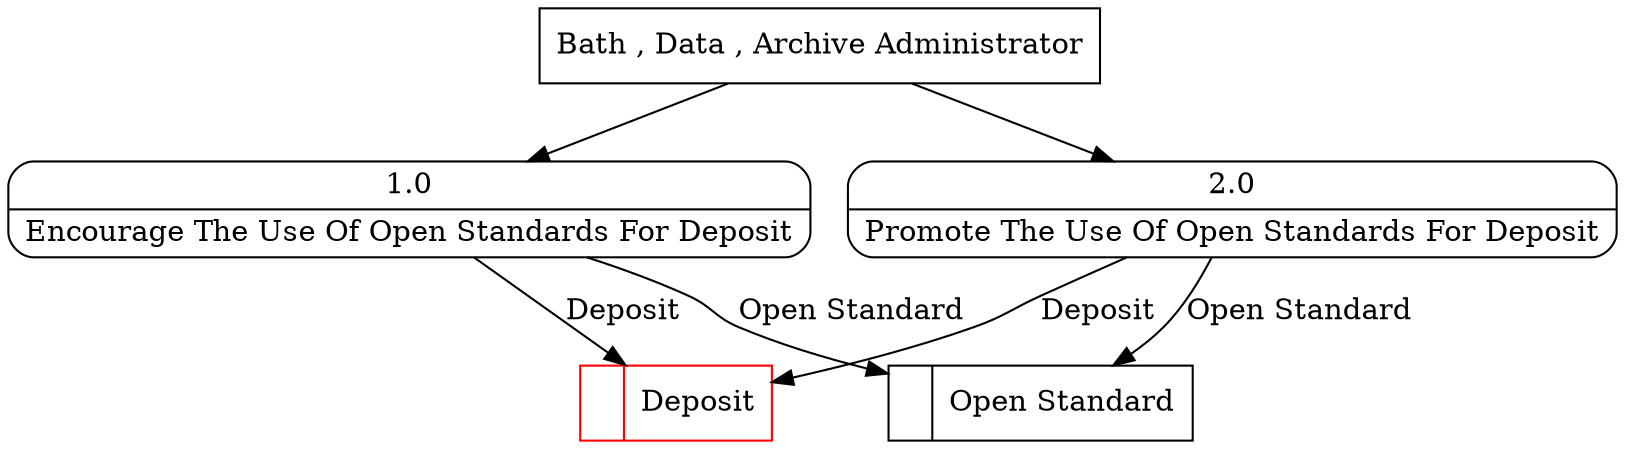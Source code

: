 digraph dfd2{ 
node[shape=record]
200 [label="<f0>  |<f1> Deposit " color=red];
201 [label="<f0>  |<f1> Open Standard " ];
202 [label="Bath , Data , Archive Administrator" shape=box];
203 [label="{<f0> 1.0|<f1> Encourage The Use Of Open Standards For Deposit }" shape=Mrecord];
204 [label="{<f0> 2.0|<f1> Promote The Use Of Open Standards For Deposit }" shape=Mrecord];
202 -> 203
202 -> 204
203 -> 201 [label="Open Standard"]
203 -> 200 [label="Deposit"]
204 -> 200 [label="Deposit"]
204 -> 201 [label="Open Standard"]
}